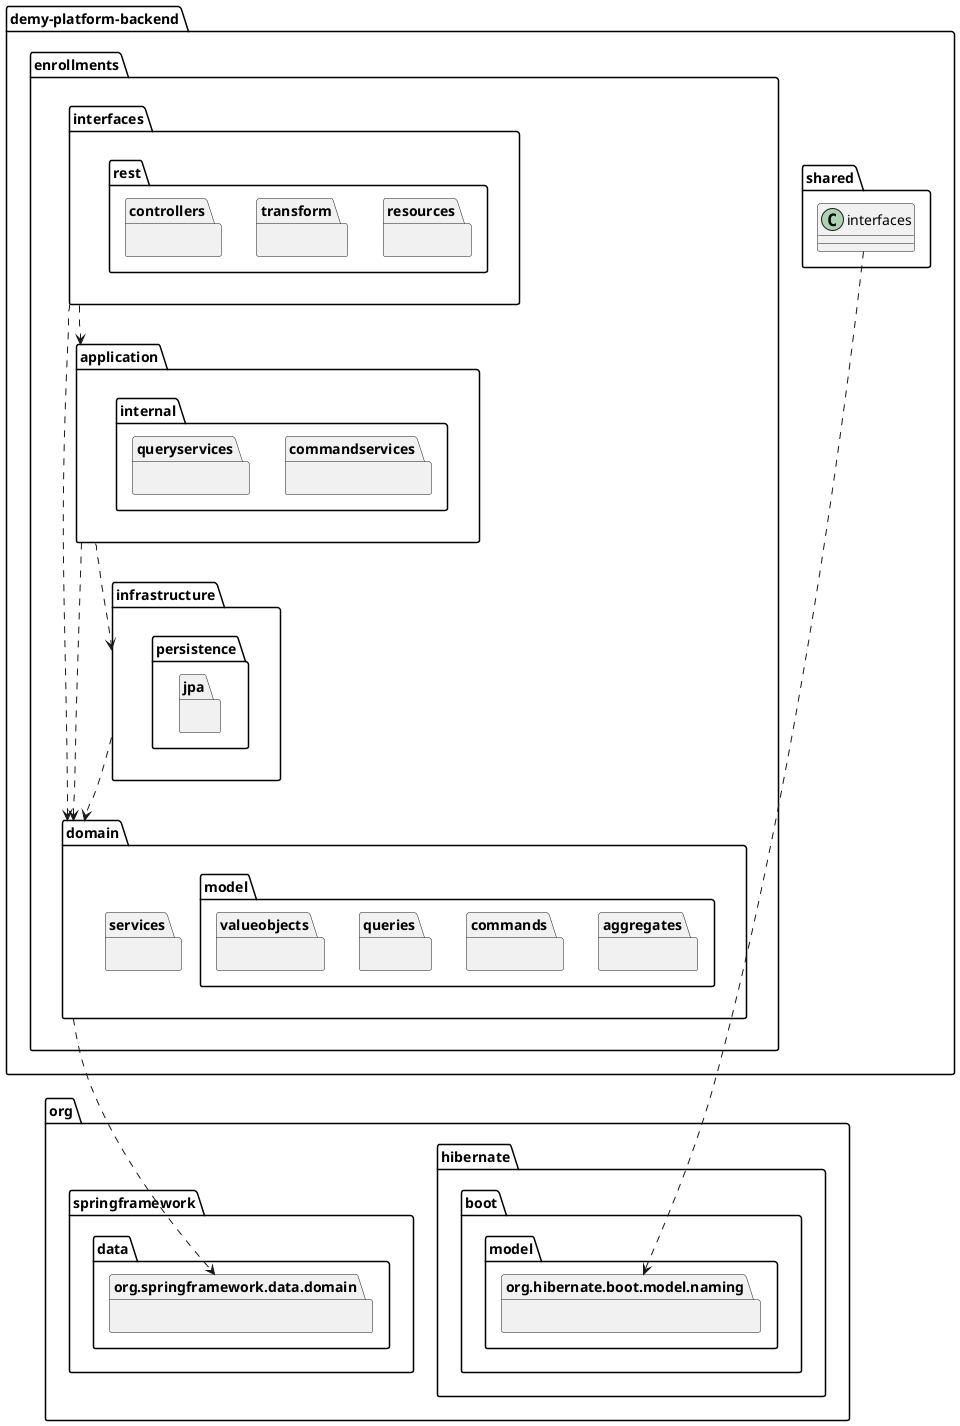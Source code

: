 @startuml
package demy-platform-backend as demy_platform_backend  {
    package enrollments {
        package domain {
            package model {
                package aggregates {}
                package commands {}
                package queries {}
                package valueobjects {}
            }
            package services {}
        }
        package infrastructure {
            package persistence {
                    package jpa {}
            }
        }
        package application {
            package internal {
                package commandservices {}
                package queryservices {}
            }
        }
        package interfaces {
            package rest {
                package resources {}
                package transform {}
                package controllers {}
            }
        }
    }
'    package iam {}
'    package scheduling {}
'    package billing {}
'    package attendance {}
'    package shared {}
}
package org.springframework.data.domain {}
package org.hibernate.boot.model.naming {}

demy_platform_backend.enrollments.domain ..> org.springframework.data.domain
demy_platform_backend.enrollments.infrastructure ..> demy_platform_backend.enrollments.domain
demy_platform_backend.enrollments.application ..> demy_platform_backend.enrollments.domain
demy_platform_backend.enrollments.application ..> demy_platform_backend.enrollments.infrastructure
demy_platform_backend.enrollments.interfaces ..> demy_platform_backend.enrollments.application
demy_platform_backend.enrollments.interfaces ..> demy_platform_backend.enrollments.domain
demy_platform_backend.shared.interfaces ..> org.hibernate.boot.model.naming


@enduml